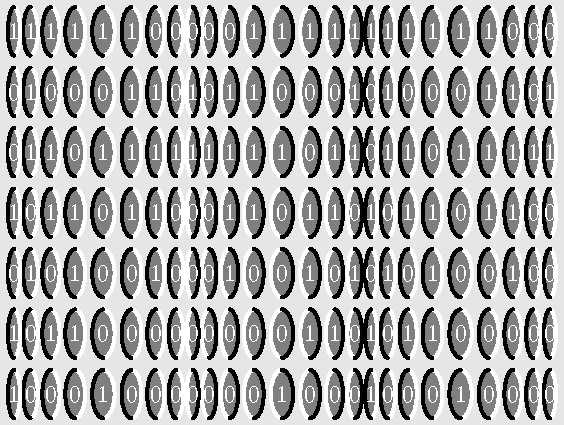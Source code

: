import stats;

path ell(pair O, real a, real b, int t=1)
{
  path g=ellipse(O,a,b);
  return subpath(g, t > 0 ? -1 : 1, t > 0 ? 1 : 3);
}

size(10cm,0);

real a=1, b=1.75, d=0.1, dl=1.5;
pen p1=1.5bp+white, p2=1.5bp+black;
pen fp=grey;
int n=8, nm=floor(n/2);
real step=1/n;


for (int line=0; line < 7; ++line) {
  pair p=(0,0);
  picture pic;
  transform Sh=shift(line*(0,-2.5*b));
  for (int i=0; i <= nm; ++i) {
    real t=cos(i*step);
    real t=0.75-i*step;
    real na=a*(0.25+0.75*t);
    path g1=ell(p,na,b,1);
    path g2=ell(p,na,b,-1);
    fill(pic, g1--g2--cycle, fp);
    label(pic,(string)round(unitrand()),p,white);
    draw(pic, g1, p1);
    draw(pic, g2, p2);
    if(i != 0) {
      transform T=shift(-2p);
      label(pic,(string)round(unitrand()),T*p,white);
      fill(pic, T*(g1--g2--cycle), fp);
      draw(pic, T*g1, p1);
      draw(pic, T*g2, p2);
    }
    if(i != nm) p += na+d+dl*t;
  }
  add(Sh*pic);
  pair M=(p.x,0);
  picture pic2=reflect(M,M+N)*pic;
  add(Sh*pic2);
  add(Sh*reflect(3*M,3*M+N)*pic2);
}

shipout(bbox(1mm,Fill(lightgrey)));